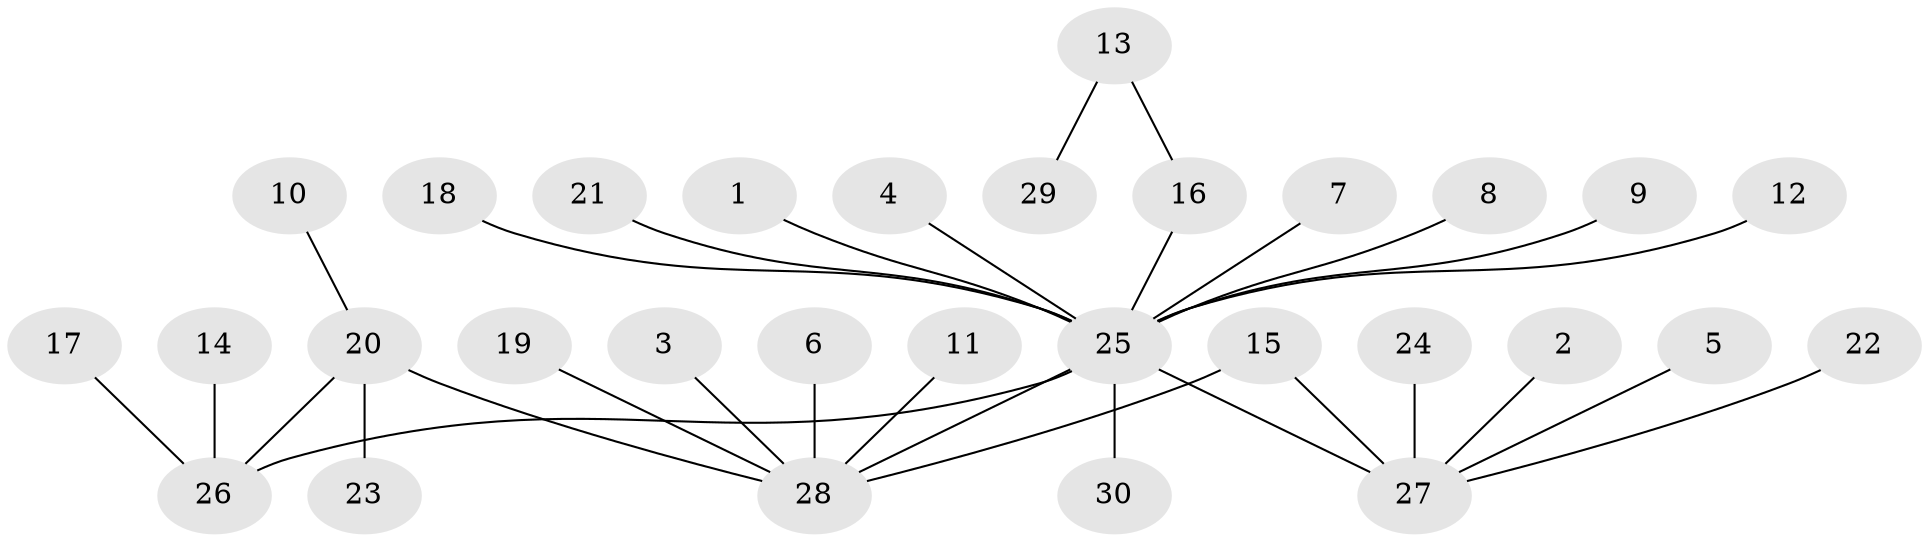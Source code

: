 // original degree distribution, {8: 0.016666666666666666, 16: 0.016666666666666666, 9: 0.016666666666666666, 1: 0.6666666666666666, 4: 0.03333333333333333, 2: 0.16666666666666666, 5: 0.06666666666666667, 3: 0.016666666666666666}
// Generated by graph-tools (version 1.1) at 2025/49/03/09/25 03:49:48]
// undirected, 30 vertices, 31 edges
graph export_dot {
graph [start="1"]
  node [color=gray90,style=filled];
  1;
  2;
  3;
  4;
  5;
  6;
  7;
  8;
  9;
  10;
  11;
  12;
  13;
  14;
  15;
  16;
  17;
  18;
  19;
  20;
  21;
  22;
  23;
  24;
  25;
  26;
  27;
  28;
  29;
  30;
  1 -- 25 [weight=1.0];
  2 -- 27 [weight=1.0];
  3 -- 28 [weight=1.0];
  4 -- 25 [weight=1.0];
  5 -- 27 [weight=1.0];
  6 -- 28 [weight=1.0];
  7 -- 25 [weight=1.0];
  8 -- 25 [weight=1.0];
  9 -- 25 [weight=1.0];
  10 -- 20 [weight=1.0];
  11 -- 28 [weight=1.0];
  12 -- 25 [weight=1.0];
  13 -- 16 [weight=1.0];
  13 -- 29 [weight=1.0];
  14 -- 26 [weight=1.0];
  15 -- 27 [weight=1.0];
  15 -- 28 [weight=1.0];
  16 -- 25 [weight=1.0];
  17 -- 26 [weight=1.0];
  18 -- 25 [weight=1.0];
  19 -- 28 [weight=1.0];
  20 -- 23 [weight=1.0];
  20 -- 26 [weight=1.0];
  20 -- 28 [weight=1.0];
  21 -- 25 [weight=1.0];
  22 -- 27 [weight=1.0];
  24 -- 27 [weight=1.0];
  25 -- 26 [weight=1.0];
  25 -- 27 [weight=2.0];
  25 -- 28 [weight=1.0];
  25 -- 30 [weight=1.0];
}
